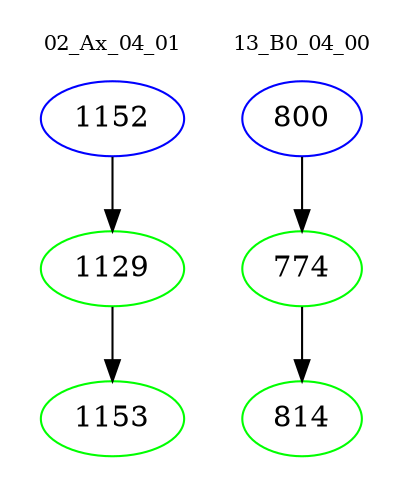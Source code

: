 digraph{
subgraph cluster_0 {
color = white
label = "02_Ax_04_01";
fontsize=10;
T0_1152 [label="1152", color="blue"]
T0_1152 -> T0_1129 [color="black"]
T0_1129 [label="1129", color="green"]
T0_1129 -> T0_1153 [color="black"]
T0_1153 [label="1153", color="green"]
}
subgraph cluster_1 {
color = white
label = "13_B0_04_00";
fontsize=10;
T1_800 [label="800", color="blue"]
T1_800 -> T1_774 [color="black"]
T1_774 [label="774", color="green"]
T1_774 -> T1_814 [color="black"]
T1_814 [label="814", color="green"]
}
}
